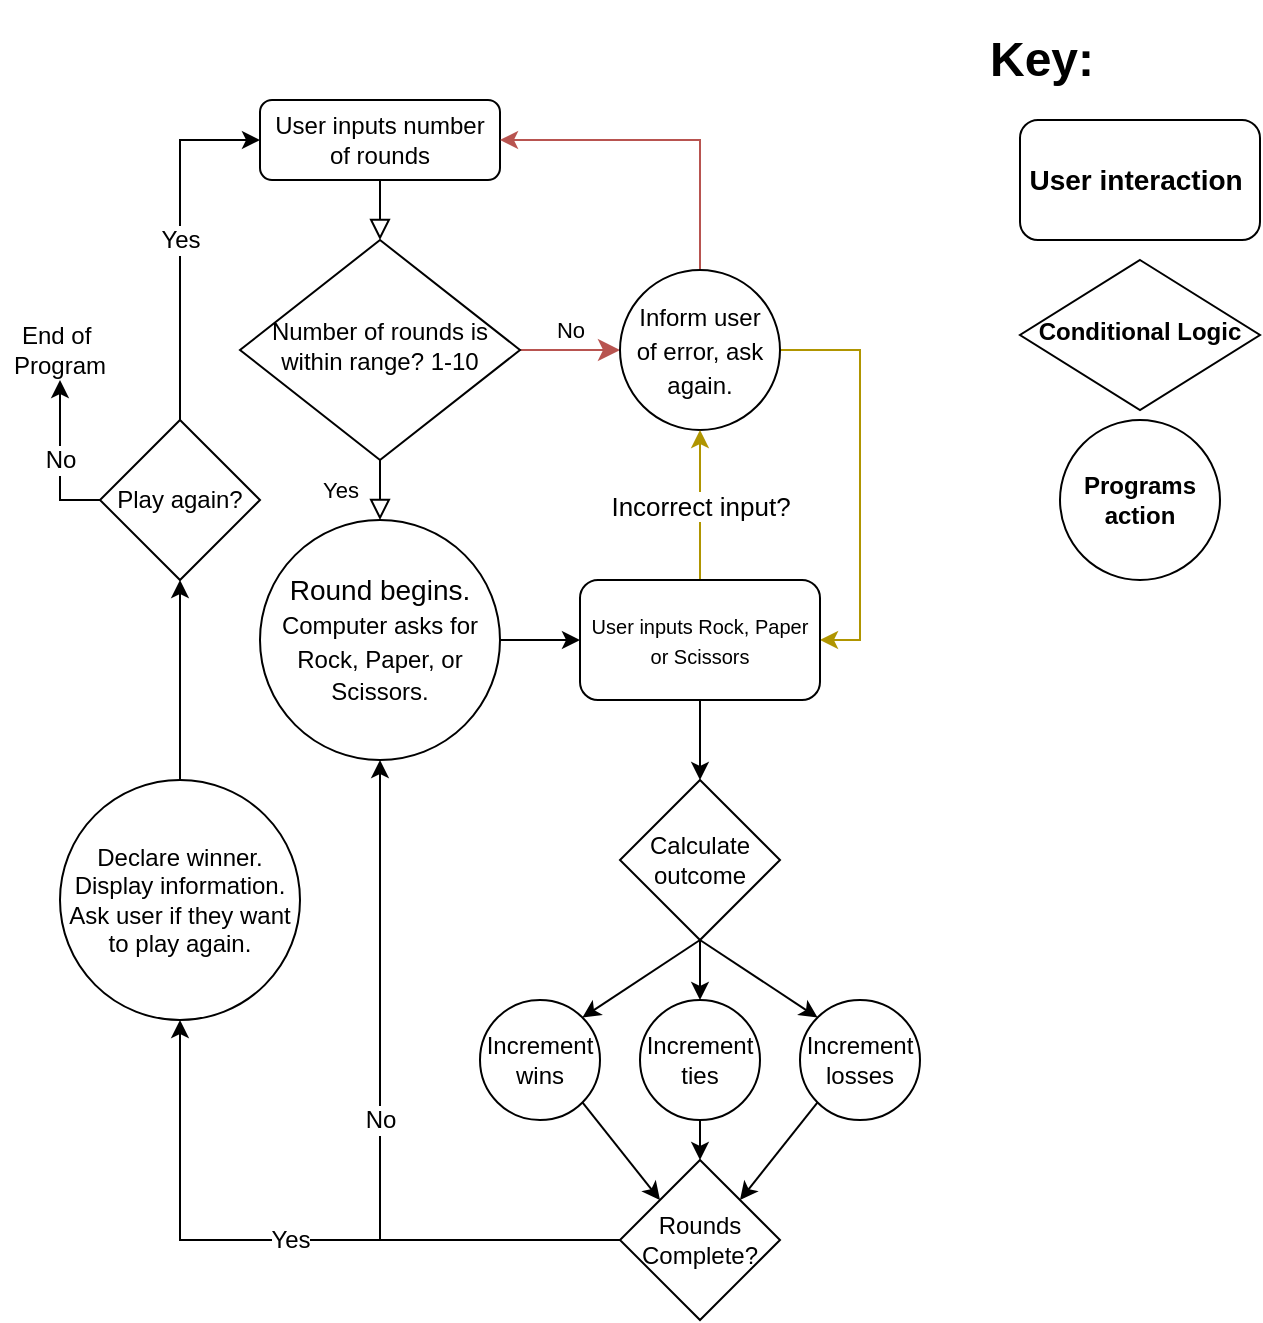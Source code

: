 <mxfile version="20.8.20" type="github">
  <diagram id="C5RBs43oDa-KdzZeNtuy" name="Page-1">
    <mxGraphModel dx="1051" dy="1643" grid="1" gridSize="10" guides="1" tooltips="1" connect="1" arrows="1" fold="1" page="1" pageScale="1" pageWidth="827" pageHeight="1169" math="0" shadow="0">
      <root>
        <mxCell id="WIyWlLk6GJQsqaUBKTNV-0" />
        <mxCell id="WIyWlLk6GJQsqaUBKTNV-1" parent="WIyWlLk6GJQsqaUBKTNV-0" />
        <mxCell id="WIyWlLk6GJQsqaUBKTNV-2" value="" style="rounded=0;html=1;jettySize=auto;orthogonalLoop=1;fontSize=11;endArrow=block;endFill=0;endSize=8;strokeWidth=1;shadow=0;labelBackgroundColor=none;edgeStyle=orthogonalEdgeStyle;" parent="WIyWlLk6GJQsqaUBKTNV-1" source="WIyWlLk6GJQsqaUBKTNV-3" target="WIyWlLk6GJQsqaUBKTNV-6" edge="1">
          <mxGeometry relative="1" as="geometry" />
        </mxCell>
        <mxCell id="WIyWlLk6GJQsqaUBKTNV-3" value="User inputs number of rounds" style="rounded=1;whiteSpace=wrap;html=1;fontSize=12;glass=0;strokeWidth=1;shadow=0;" parent="WIyWlLk6GJQsqaUBKTNV-1" vertex="1">
          <mxGeometry x="160" y="80" width="120" height="40" as="geometry" />
        </mxCell>
        <mxCell id="WIyWlLk6GJQsqaUBKTNV-4" value="Yes" style="rounded=0;html=1;jettySize=auto;orthogonalLoop=1;fontSize=11;endArrow=block;endFill=0;endSize=8;strokeWidth=1;shadow=0;labelBackgroundColor=none;edgeStyle=orthogonalEdgeStyle;verticalAlign=middle;" parent="WIyWlLk6GJQsqaUBKTNV-1" source="WIyWlLk6GJQsqaUBKTNV-6" target="6g-88RFjDBhZzDgMEpjZ-5" edge="1">
          <mxGeometry y="20" relative="1" as="geometry">
            <mxPoint as="offset" />
            <mxPoint x="220" y="310" as="targetPoint" />
          </mxGeometry>
        </mxCell>
        <mxCell id="WIyWlLk6GJQsqaUBKTNV-5" value="No" style="edgeStyle=orthogonalEdgeStyle;rounded=0;html=1;jettySize=auto;orthogonalLoop=1;fontSize=11;endArrow=classic;endFill=1;endSize=8;strokeWidth=1;shadow=0;labelBackgroundColor=none;entryX=0;entryY=0.5;entryDx=0;entryDy=0;labelBorderColor=none;fillColor=#f8cecc;strokeColor=#b85450;" parent="WIyWlLk6GJQsqaUBKTNV-1" source="WIyWlLk6GJQsqaUBKTNV-6" target="6g-88RFjDBhZzDgMEpjZ-7" edge="1">
          <mxGeometry y="10" relative="1" as="geometry">
            <mxPoint as="offset" />
            <mxPoint x="340" y="205" as="targetPoint" />
          </mxGeometry>
        </mxCell>
        <mxCell id="WIyWlLk6GJQsqaUBKTNV-6" value="&lt;font style=&quot;font-size: 12px;&quot;&gt;Number of rounds is within range? 1-10&lt;br&gt;&lt;/font&gt;" style="rhombus;whiteSpace=wrap;html=1;shadow=0;fontFamily=Helvetica;fontSize=12;align=center;strokeWidth=1;spacing=6;spacingTop=-4;" parent="WIyWlLk6GJQsqaUBKTNV-1" vertex="1">
          <mxGeometry x="150" y="150" width="140" height="110" as="geometry" />
        </mxCell>
        <mxCell id="6g-88RFjDBhZzDgMEpjZ-0" style="edgeStyle=orthogonalEdgeStyle;rounded=0;orthogonalLoop=1;jettySize=auto;html=1;entryX=1;entryY=0.5;entryDx=0;entryDy=0;strokeColor=#b85450;startArrow=none;exitX=0.5;exitY=0;exitDx=0;exitDy=0;fillColor=#f8cecc;" edge="1" parent="WIyWlLk6GJQsqaUBKTNV-1" source="6g-88RFjDBhZzDgMEpjZ-7" target="WIyWlLk6GJQsqaUBKTNV-3">
          <mxGeometry relative="1" as="geometry">
            <mxPoint x="390" y="100" as="targetPoint" />
            <mxPoint x="390" y="185" as="sourcePoint" />
            <Array as="points" />
          </mxGeometry>
        </mxCell>
        <mxCell id="6g-88RFjDBhZzDgMEpjZ-1" value="&lt;b&gt;Conditional Logic&lt;/b&gt;" style="rhombus;whiteSpace=wrap;html=1;shadow=0;fontFamily=Helvetica;fontSize=12;align=center;strokeWidth=1;spacing=6;spacingTop=-4;" vertex="1" parent="WIyWlLk6GJQsqaUBKTNV-1">
          <mxGeometry x="540" y="160" width="120" height="75" as="geometry" />
        </mxCell>
        <mxCell id="6g-88RFjDBhZzDgMEpjZ-2" value="&lt;b&gt;Programs&lt;br&gt;action&lt;/b&gt;" style="ellipse;whiteSpace=wrap;html=1;aspect=fixed;fontSize=12;" vertex="1" parent="WIyWlLk6GJQsqaUBKTNV-1">
          <mxGeometry x="560" y="240" width="80" height="80" as="geometry" />
        </mxCell>
        <mxCell id="6g-88RFjDBhZzDgMEpjZ-3" value="&lt;font style=&quot;font-size: 14px;&quot;&gt;&lt;b&gt;User interaction&amp;nbsp;&lt;/b&gt;&lt;/font&gt;" style="rounded=1;whiteSpace=wrap;html=1;fontSize=12;" vertex="1" parent="WIyWlLk6GJQsqaUBKTNV-1">
          <mxGeometry x="540" y="90" width="120" height="60" as="geometry" />
        </mxCell>
        <mxCell id="6g-88RFjDBhZzDgMEpjZ-4" value="&lt;h1&gt;Key:&lt;/h1&gt;" style="text;html=1;strokeColor=none;fillColor=none;spacing=5;spacingTop=-20;whiteSpace=wrap;overflow=hidden;rounded=0;fontSize=12;" vertex="1" parent="WIyWlLk6GJQsqaUBKTNV-1">
          <mxGeometry x="520" y="40" width="60" height="40" as="geometry" />
        </mxCell>
        <mxCell id="6g-88RFjDBhZzDgMEpjZ-10" value="" style="edgeStyle=orthogonalEdgeStyle;rounded=0;orthogonalLoop=1;jettySize=auto;html=1;strokeColor=default;fontSize=12;" edge="1" parent="WIyWlLk6GJQsqaUBKTNV-1" source="6g-88RFjDBhZzDgMEpjZ-5" target="6g-88RFjDBhZzDgMEpjZ-9">
          <mxGeometry relative="1" as="geometry" />
        </mxCell>
        <mxCell id="6g-88RFjDBhZzDgMEpjZ-5" value="Round begins.&lt;br style=&quot;border-color: var(--border-color); font-size: 12px;&quot;&gt;&lt;span style=&quot;font-size: 12px;&quot;&gt;Computer asks for Rock, Paper, or Scissors.&lt;/span&gt;" style="ellipse;whiteSpace=wrap;html=1;aspect=fixed;fontSize=14;" vertex="1" parent="WIyWlLk6GJQsqaUBKTNV-1">
          <mxGeometry x="160" y="290" width="120" height="120" as="geometry" />
        </mxCell>
        <mxCell id="6g-88RFjDBhZzDgMEpjZ-12" style="edgeStyle=orthogonalEdgeStyle;rounded=0;orthogonalLoop=1;jettySize=auto;html=1;labelBorderColor=none;strokeColor=#B09500;fontSize=13;endArrow=classic;endFill=1;entryX=1;entryY=0.5;entryDx=0;entryDy=0;fillColor=#e3c800;" edge="1" parent="WIyWlLk6GJQsqaUBKTNV-1" source="6g-88RFjDBhZzDgMEpjZ-7" target="6g-88RFjDBhZzDgMEpjZ-9">
          <mxGeometry relative="1" as="geometry">
            <mxPoint x="460" y="350" as="targetPoint" />
            <Array as="points">
              <mxPoint x="460" y="205" />
              <mxPoint x="460" y="350" />
            </Array>
          </mxGeometry>
        </mxCell>
        <mxCell id="6g-88RFjDBhZzDgMEpjZ-7" value="&lt;font style=&quot;font-size: 12px;&quot;&gt;Inform user &lt;br&gt;of error, ask again.&lt;/font&gt;" style="ellipse;whiteSpace=wrap;html=1;aspect=fixed;fontSize=14;" vertex="1" parent="WIyWlLk6GJQsqaUBKTNV-1">
          <mxGeometry x="340" y="165" width="80" height="80" as="geometry" />
        </mxCell>
        <mxCell id="6g-88RFjDBhZzDgMEpjZ-11" value="Incorrect input?" style="edgeStyle=orthogonalEdgeStyle;rounded=0;orthogonalLoop=1;jettySize=auto;html=1;labelBorderColor=none;strokeColor=#B09500;fontSize=13;endArrow=classic;endFill=1;fillColor=#e3c800;" edge="1" parent="WIyWlLk6GJQsqaUBKTNV-1" source="6g-88RFjDBhZzDgMEpjZ-9" target="6g-88RFjDBhZzDgMEpjZ-7">
          <mxGeometry relative="1" as="geometry" />
        </mxCell>
        <mxCell id="6g-88RFjDBhZzDgMEpjZ-16" value="" style="edgeStyle=orthogonalEdgeStyle;rounded=0;orthogonalLoop=1;jettySize=auto;html=1;labelBorderColor=none;strokeColor=default;fontSize=12;endArrow=classic;endFill=1;" edge="1" parent="WIyWlLk6GJQsqaUBKTNV-1" source="6g-88RFjDBhZzDgMEpjZ-9" target="6g-88RFjDBhZzDgMEpjZ-15">
          <mxGeometry relative="1" as="geometry" />
        </mxCell>
        <mxCell id="6g-88RFjDBhZzDgMEpjZ-9" value="&lt;font size=&quot;1&quot;&gt;User inputs Rock, Paper or Scissors&lt;/font&gt;" style="rounded=1;whiteSpace=wrap;html=1;fontSize=12;" vertex="1" parent="WIyWlLk6GJQsqaUBKTNV-1">
          <mxGeometry x="320" y="320" width="120" height="60" as="geometry" />
        </mxCell>
        <mxCell id="6g-88RFjDBhZzDgMEpjZ-20" value="" style="edgeStyle=orthogonalEdgeStyle;rounded=0;orthogonalLoop=1;jettySize=auto;html=1;labelBorderColor=none;strokeColor=default;fontSize=12;endArrow=classic;endFill=1;" edge="1" parent="WIyWlLk6GJQsqaUBKTNV-1" source="6g-88RFjDBhZzDgMEpjZ-15" target="6g-88RFjDBhZzDgMEpjZ-18">
          <mxGeometry relative="1" as="geometry" />
        </mxCell>
        <mxCell id="6g-88RFjDBhZzDgMEpjZ-15" value="Calculate&lt;br&gt;outcome" style="rhombus;whiteSpace=wrap;html=1;fontSize=12;" vertex="1" parent="WIyWlLk6GJQsqaUBKTNV-1">
          <mxGeometry x="340" y="420" width="80" height="80" as="geometry" />
        </mxCell>
        <mxCell id="6g-88RFjDBhZzDgMEpjZ-17" value="Increment&lt;br&gt;wins" style="ellipse;whiteSpace=wrap;html=1;aspect=fixed;fontSize=12;" vertex="1" parent="WIyWlLk6GJQsqaUBKTNV-1">
          <mxGeometry x="270" y="530" width="60" height="60" as="geometry" />
        </mxCell>
        <mxCell id="6g-88RFjDBhZzDgMEpjZ-18" value="Increment&lt;br style=&quot;border-color: var(--border-color);&quot;&gt;ties" style="ellipse;whiteSpace=wrap;html=1;aspect=fixed;fontSize=12;" vertex="1" parent="WIyWlLk6GJQsqaUBKTNV-1">
          <mxGeometry x="350" y="530" width="60" height="60" as="geometry" />
        </mxCell>
        <mxCell id="6g-88RFjDBhZzDgMEpjZ-19" value="Increment&lt;br style=&quot;border-color: var(--border-color);&quot;&gt;losses" style="ellipse;whiteSpace=wrap;html=1;aspect=fixed;fontSize=12;" vertex="1" parent="WIyWlLk6GJQsqaUBKTNV-1">
          <mxGeometry x="430" y="530" width="60" height="60" as="geometry" />
        </mxCell>
        <mxCell id="6g-88RFjDBhZzDgMEpjZ-23" value="" style="endArrow=classic;html=1;rounded=0;labelBorderColor=none;strokeColor=default;fontSize=12;entryX=0;entryY=0;entryDx=0;entryDy=0;" edge="1" parent="WIyWlLk6GJQsqaUBKTNV-1" target="6g-88RFjDBhZzDgMEpjZ-19">
          <mxGeometry width="50" height="50" relative="1" as="geometry">
            <mxPoint x="380" y="500" as="sourcePoint" />
            <mxPoint x="460" y="510" as="targetPoint" />
          </mxGeometry>
        </mxCell>
        <mxCell id="6g-88RFjDBhZzDgMEpjZ-24" value="" style="endArrow=classic;html=1;rounded=0;labelBorderColor=none;strokeColor=default;fontSize=12;entryX=1;entryY=0;entryDx=0;entryDy=0;" edge="1" parent="WIyWlLk6GJQsqaUBKTNV-1" target="6g-88RFjDBhZzDgMEpjZ-17">
          <mxGeometry width="50" height="50" relative="1" as="geometry">
            <mxPoint x="380" y="500" as="sourcePoint" />
            <mxPoint x="310" y="460" as="targetPoint" />
          </mxGeometry>
        </mxCell>
        <mxCell id="6g-88RFjDBhZzDgMEpjZ-25" value="Rounds&lt;br&gt;Complete?" style="rhombus;whiteSpace=wrap;html=1;fontSize=12;" vertex="1" parent="WIyWlLk6GJQsqaUBKTNV-1">
          <mxGeometry x="340" y="610" width="80" height="80" as="geometry" />
        </mxCell>
        <mxCell id="6g-88RFjDBhZzDgMEpjZ-26" value="" style="endArrow=classic;html=1;rounded=0;labelBorderColor=none;strokeColor=default;fontSize=12;entryX=0;entryY=0;entryDx=0;entryDy=0;exitX=1;exitY=1;exitDx=0;exitDy=0;" edge="1" parent="WIyWlLk6GJQsqaUBKTNV-1" source="6g-88RFjDBhZzDgMEpjZ-17" target="6g-88RFjDBhZzDgMEpjZ-25">
          <mxGeometry width="50" height="50" relative="1" as="geometry">
            <mxPoint x="330" y="590" as="sourcePoint" />
            <mxPoint x="380" y="540" as="targetPoint" />
          </mxGeometry>
        </mxCell>
        <mxCell id="6g-88RFjDBhZzDgMEpjZ-27" value="" style="endArrow=classic;html=1;rounded=0;labelBorderColor=none;strokeColor=default;fontSize=12;entryX=0.5;entryY=0;entryDx=0;entryDy=0;exitX=0.5;exitY=1;exitDx=0;exitDy=0;" edge="1" parent="WIyWlLk6GJQsqaUBKTNV-1" source="6g-88RFjDBhZzDgMEpjZ-18" target="6g-88RFjDBhZzDgMEpjZ-25">
          <mxGeometry width="50" height="50" relative="1" as="geometry">
            <mxPoint x="330" y="590" as="sourcePoint" />
            <mxPoint x="380" y="540" as="targetPoint" />
          </mxGeometry>
        </mxCell>
        <mxCell id="6g-88RFjDBhZzDgMEpjZ-28" value="" style="endArrow=classic;html=1;rounded=0;labelBorderColor=none;strokeColor=default;fontSize=12;exitX=0;exitY=1;exitDx=0;exitDy=0;entryX=1;entryY=0;entryDx=0;entryDy=0;" edge="1" parent="WIyWlLk6GJQsqaUBKTNV-1" source="6g-88RFjDBhZzDgMEpjZ-19" target="6g-88RFjDBhZzDgMEpjZ-25">
          <mxGeometry width="50" height="50" relative="1" as="geometry">
            <mxPoint x="330" y="590" as="sourcePoint" />
            <mxPoint x="380" y="540" as="targetPoint" />
          </mxGeometry>
        </mxCell>
        <mxCell id="6g-88RFjDBhZzDgMEpjZ-29" value="No" style="endArrow=classic;html=1;rounded=0;labelBorderColor=none;strokeColor=default;fontSize=12;exitX=0;exitY=0.5;exitDx=0;exitDy=0;entryX=0.5;entryY=1;entryDx=0;entryDy=0;" edge="1" parent="WIyWlLk6GJQsqaUBKTNV-1" source="6g-88RFjDBhZzDgMEpjZ-25" target="6g-88RFjDBhZzDgMEpjZ-5">
          <mxGeometry width="50" height="50" relative="1" as="geometry">
            <mxPoint x="330" y="580" as="sourcePoint" />
            <mxPoint x="220" y="620" as="targetPoint" />
            <Array as="points">
              <mxPoint x="220" y="650" />
            </Array>
          </mxGeometry>
        </mxCell>
        <mxCell id="6g-88RFjDBhZzDgMEpjZ-30" value="Yes" style="endArrow=classic;html=1;rounded=0;labelBorderColor=none;strokeColor=default;fontSize=12;exitX=0;exitY=0.5;exitDx=0;exitDy=0;" edge="1" parent="WIyWlLk6GJQsqaUBKTNV-1" source="6g-88RFjDBhZzDgMEpjZ-25" target="6g-88RFjDBhZzDgMEpjZ-31">
          <mxGeometry width="50" height="50" relative="1" as="geometry">
            <mxPoint x="330" y="580" as="sourcePoint" />
            <mxPoint x="120" y="570" as="targetPoint" />
            <Array as="points">
              <mxPoint x="120" y="650" />
            </Array>
          </mxGeometry>
        </mxCell>
        <mxCell id="6g-88RFjDBhZzDgMEpjZ-34" value="" style="edgeStyle=orthogonalEdgeStyle;rounded=0;orthogonalLoop=1;jettySize=auto;html=1;labelBorderColor=none;strokeColor=default;fontSize=12;endArrow=classic;endFill=1;" edge="1" parent="WIyWlLk6GJQsqaUBKTNV-1" source="6g-88RFjDBhZzDgMEpjZ-31" target="6g-88RFjDBhZzDgMEpjZ-33">
          <mxGeometry relative="1" as="geometry" />
        </mxCell>
        <mxCell id="6g-88RFjDBhZzDgMEpjZ-31" value="&lt;font style=&quot;font-size: 12px;&quot;&gt;Declare winner. Display information. Ask user if they want to play again.&lt;/font&gt;" style="ellipse;whiteSpace=wrap;html=1;aspect=fixed;fontSize=12;" vertex="1" parent="WIyWlLk6GJQsqaUBKTNV-1">
          <mxGeometry x="60" y="420" width="120" height="120" as="geometry" />
        </mxCell>
        <mxCell id="6g-88RFjDBhZzDgMEpjZ-33" value="Play again?" style="rhombus;whiteSpace=wrap;html=1;fontSize=12;" vertex="1" parent="WIyWlLk6GJQsqaUBKTNV-1">
          <mxGeometry x="80" y="240" width="80" height="80" as="geometry" />
        </mxCell>
        <mxCell id="6g-88RFjDBhZzDgMEpjZ-35" value="Yes" style="endArrow=classic;html=1;rounded=0;labelBorderColor=none;strokeColor=default;fontSize=12;exitX=0.5;exitY=0;exitDx=0;exitDy=0;entryX=0;entryY=0.5;entryDx=0;entryDy=0;" edge="1" parent="WIyWlLk6GJQsqaUBKTNV-1" source="6g-88RFjDBhZzDgMEpjZ-33" target="WIyWlLk6GJQsqaUBKTNV-3">
          <mxGeometry width="50" height="50" relative="1" as="geometry">
            <mxPoint x="220" y="380" as="sourcePoint" />
            <mxPoint x="270" y="330" as="targetPoint" />
            <Array as="points">
              <mxPoint x="120" y="100" />
            </Array>
          </mxGeometry>
        </mxCell>
        <mxCell id="6g-88RFjDBhZzDgMEpjZ-36" value="No" style="endArrow=classic;html=1;rounded=0;labelBorderColor=none;strokeColor=default;fontSize=12;exitX=0;exitY=0.5;exitDx=0;exitDy=0;entryX=0.5;entryY=1;entryDx=0;entryDy=0;" edge="1" parent="WIyWlLk6GJQsqaUBKTNV-1" source="6g-88RFjDBhZzDgMEpjZ-33" target="6g-88RFjDBhZzDgMEpjZ-37">
          <mxGeometry width="50" height="50" relative="1" as="geometry">
            <mxPoint x="210" y="360" as="sourcePoint" />
            <mxPoint x="50" y="280" as="targetPoint" />
            <Array as="points">
              <mxPoint x="60" y="280" />
            </Array>
          </mxGeometry>
        </mxCell>
        <mxCell id="6g-88RFjDBhZzDgMEpjZ-37" value="End of&amp;nbsp;&lt;br&gt;Program" style="text;html=1;strokeColor=none;fillColor=none;align=center;verticalAlign=middle;whiteSpace=wrap;rounded=0;fontSize=12;" vertex="1" parent="WIyWlLk6GJQsqaUBKTNV-1">
          <mxGeometry x="30" y="190" width="60" height="30" as="geometry" />
        </mxCell>
      </root>
    </mxGraphModel>
  </diagram>
</mxfile>
